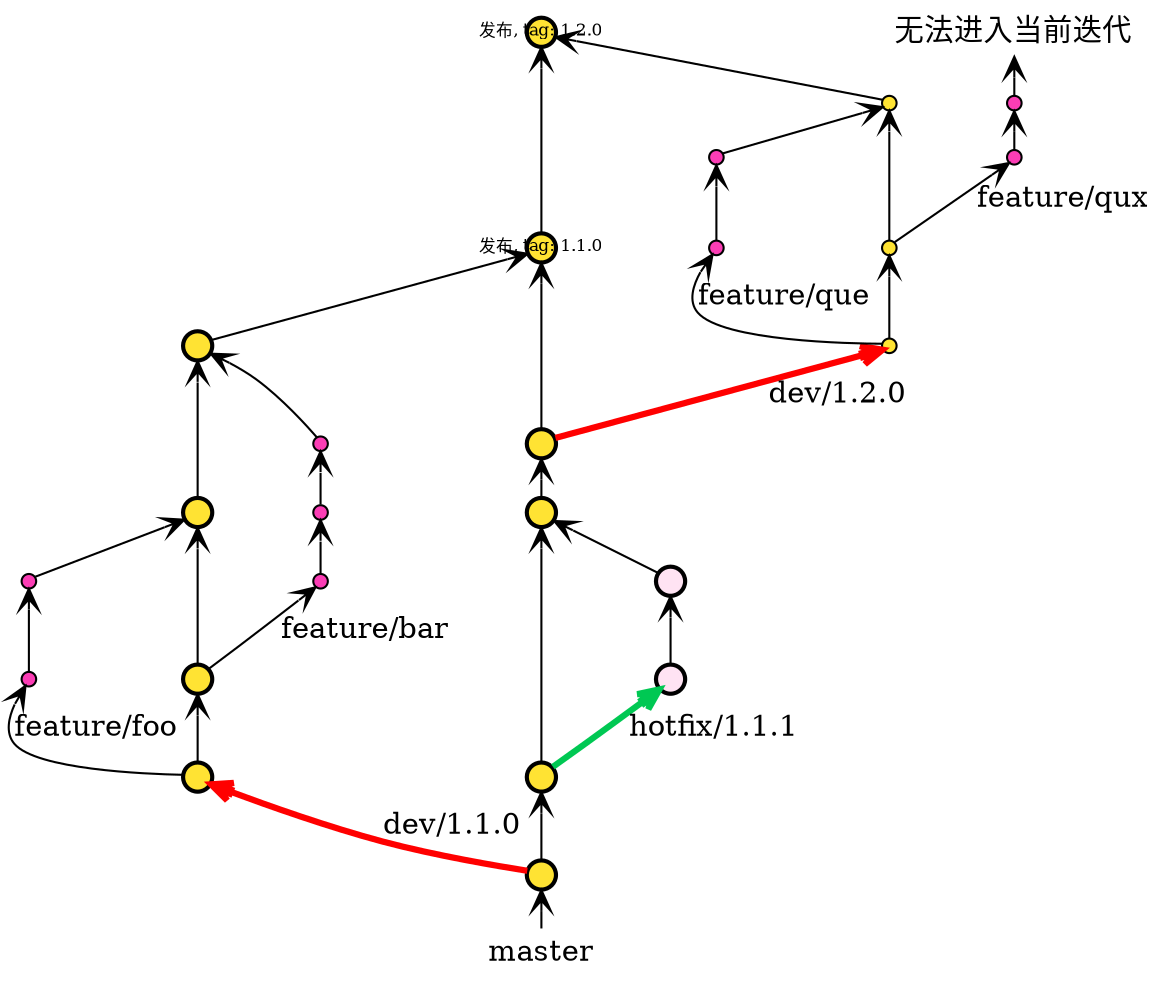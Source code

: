 // https://graphviz.gitlab.io/_pages/doc/info/attrs.html
digraph dev {
rankdir="BT";
nodesep=0.5;
ranksep=0.25;
splines=true;
forcelabels=false;

// general
node [style=filled, color="#00000055", fontcolor="black", font="Consolas", fontsize="8pt" ];
edge [arrowhead=open, color="#00000055", penwidth=1];

// graph
node [label="", fixedsize=true, width=0.2, height=0.2, shape=circle, penwidth=2]

// new 
node [style=filled, color="#000000", fontcolor="black", font="Consolas", fontsize="8pt" ];
edge [arrowhead=open, color="#000000", penwidth=1];

node [group="develop_new", fillcolor="#FFE333"];

dn110_begin;
dnfix_begin;
dnfix_end;
dn110_end [label="发布, tag: 1.1.0"];
dn120_begin;
dn120_end [label="发布, tag: 1.2.0"];
subgraph {
    rank=source;
    dnfake [label="master", fixedsize=false, fontsize=14, fillcolor=none, shape=none, width=0, height=0, penwidth=0, margin=0.05];
}
dnfake -> dn110_begin -> dnfix_begin -> dnfix_end -> dn120_begin -> dn110_end -> dn120_end;

// hotfix/1.1.1
node [group="hotfix/1.1.1", fillcolor="#FFE3F3"];
dnfix_1;
dnfix_2;
dnfix_begin -> dnfix_1 [label="hotfix/1.1.1" color="#00c853", penwidth=3];
dnfix_1 -> dnfix_2 -> dnfix_end;

// dev/1.1.0
node [group="dev/1.1.0", fillcolor="#FFE333"];
dn110_1;
dn110_2;
dn110_3;
dn110_4;
dn110_begin -> dn110_1 [label="dev/1.1.0" color="red", penwidth=3];
dn110_1 -> dn110_2 -> dn110_3 -> dn110_4;
dn110_4 -> dn110_end;

node  [group="feature_new_1", fixedsize=true, width=0.1, height=0.1, penwidth=1, fillcolor="#FB3DB5"];
fn110_1_3_1;
fn110_1_3_2;
dn110_1 -> fn110_1_3_1 [label="feature/foo"];
fn110_1_3_1 -> fn110_1_3_2 -> dn110_3;
fn110_2_5_1;
fn110_2_5_2;
fn110_2_5_3;
dn110_2 -> fn110_2_5_1 [label="feature/bar"];
fn110_2_5_1 -> fn110_2_5_2 -> fn110_2_5_3 -> dn110_4;

// dev/1.2.0
node [group="dev/1.2.0", fillcolor="#FFE333"];
dn120_1;
dn120_2;
dn120_3;
dn120_begin -> dn120_1 [label="dev/1.2.0", color="red", penwidth=3];
dn120_1 -> dn120_2 -> dn120_3;
dn120_3 -> dn120_end;

node  [group="feature_new_120", fixedsize=true, width=0.1, height=0.1, penwidth=1, fillcolor="#FB3DB5"];
fn120_1_4_1;
fn120_1_4_2;
dn120_1 -> fn120_1_4_1 [label="feature/que"];
fn120_1_4_1 -> fn120_1_4_2 -> dn120_3;
fn120_2_6_1;
fn120_2_6_2;
fn120_2_6_3 [label="无法进入当前迭代", fixedsize=false, fontsize=14, fillcolor=none, shape=none, width=0, height=0, penwidth=0, margin=0.05];
dn120_2 -> fn120_2_6_1 [label="feature/qux"];
fn120_2_6_1 -> fn120_2_6_2 -> fn120_2_6_3;


}
